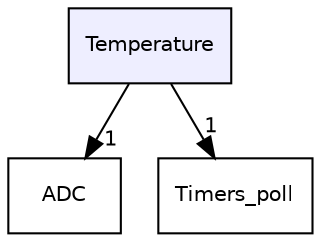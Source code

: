 digraph "Temperature" {
  compound=true
  node [ fontsize="10", fontname="Helvetica"];
  edge [ labelfontsize="10", labelfontname="Helvetica"];
  dir_663b5707add4eb4a57dd3a293bb605dc [shape=box, label="Temperature", style="filled", fillcolor="#eeeeff", pencolor="black", URL="dir_663b5707add4eb4a57dd3a293bb605dc.html"];
  dir_739e530fc6fa038c379ec8b4170d8153 [shape=box label="ADC" URL="dir_739e530fc6fa038c379ec8b4170d8153.html"];
  dir_1020ded4cb04ccc3c5e394a2c2afe0a6 [shape=box label="Timers_poll" URL="dir_1020ded4cb04ccc3c5e394a2c2afe0a6.html"];
  dir_663b5707add4eb4a57dd3a293bb605dc->dir_739e530fc6fa038c379ec8b4170d8153 [headlabel="1", labeldistance=1.5 headhref="dir_000003_000000.html"];
  dir_663b5707add4eb4a57dd3a293bb605dc->dir_1020ded4cb04ccc3c5e394a2c2afe0a6 [headlabel="1", labeldistance=1.5 headhref="dir_000003_000005.html"];
}
